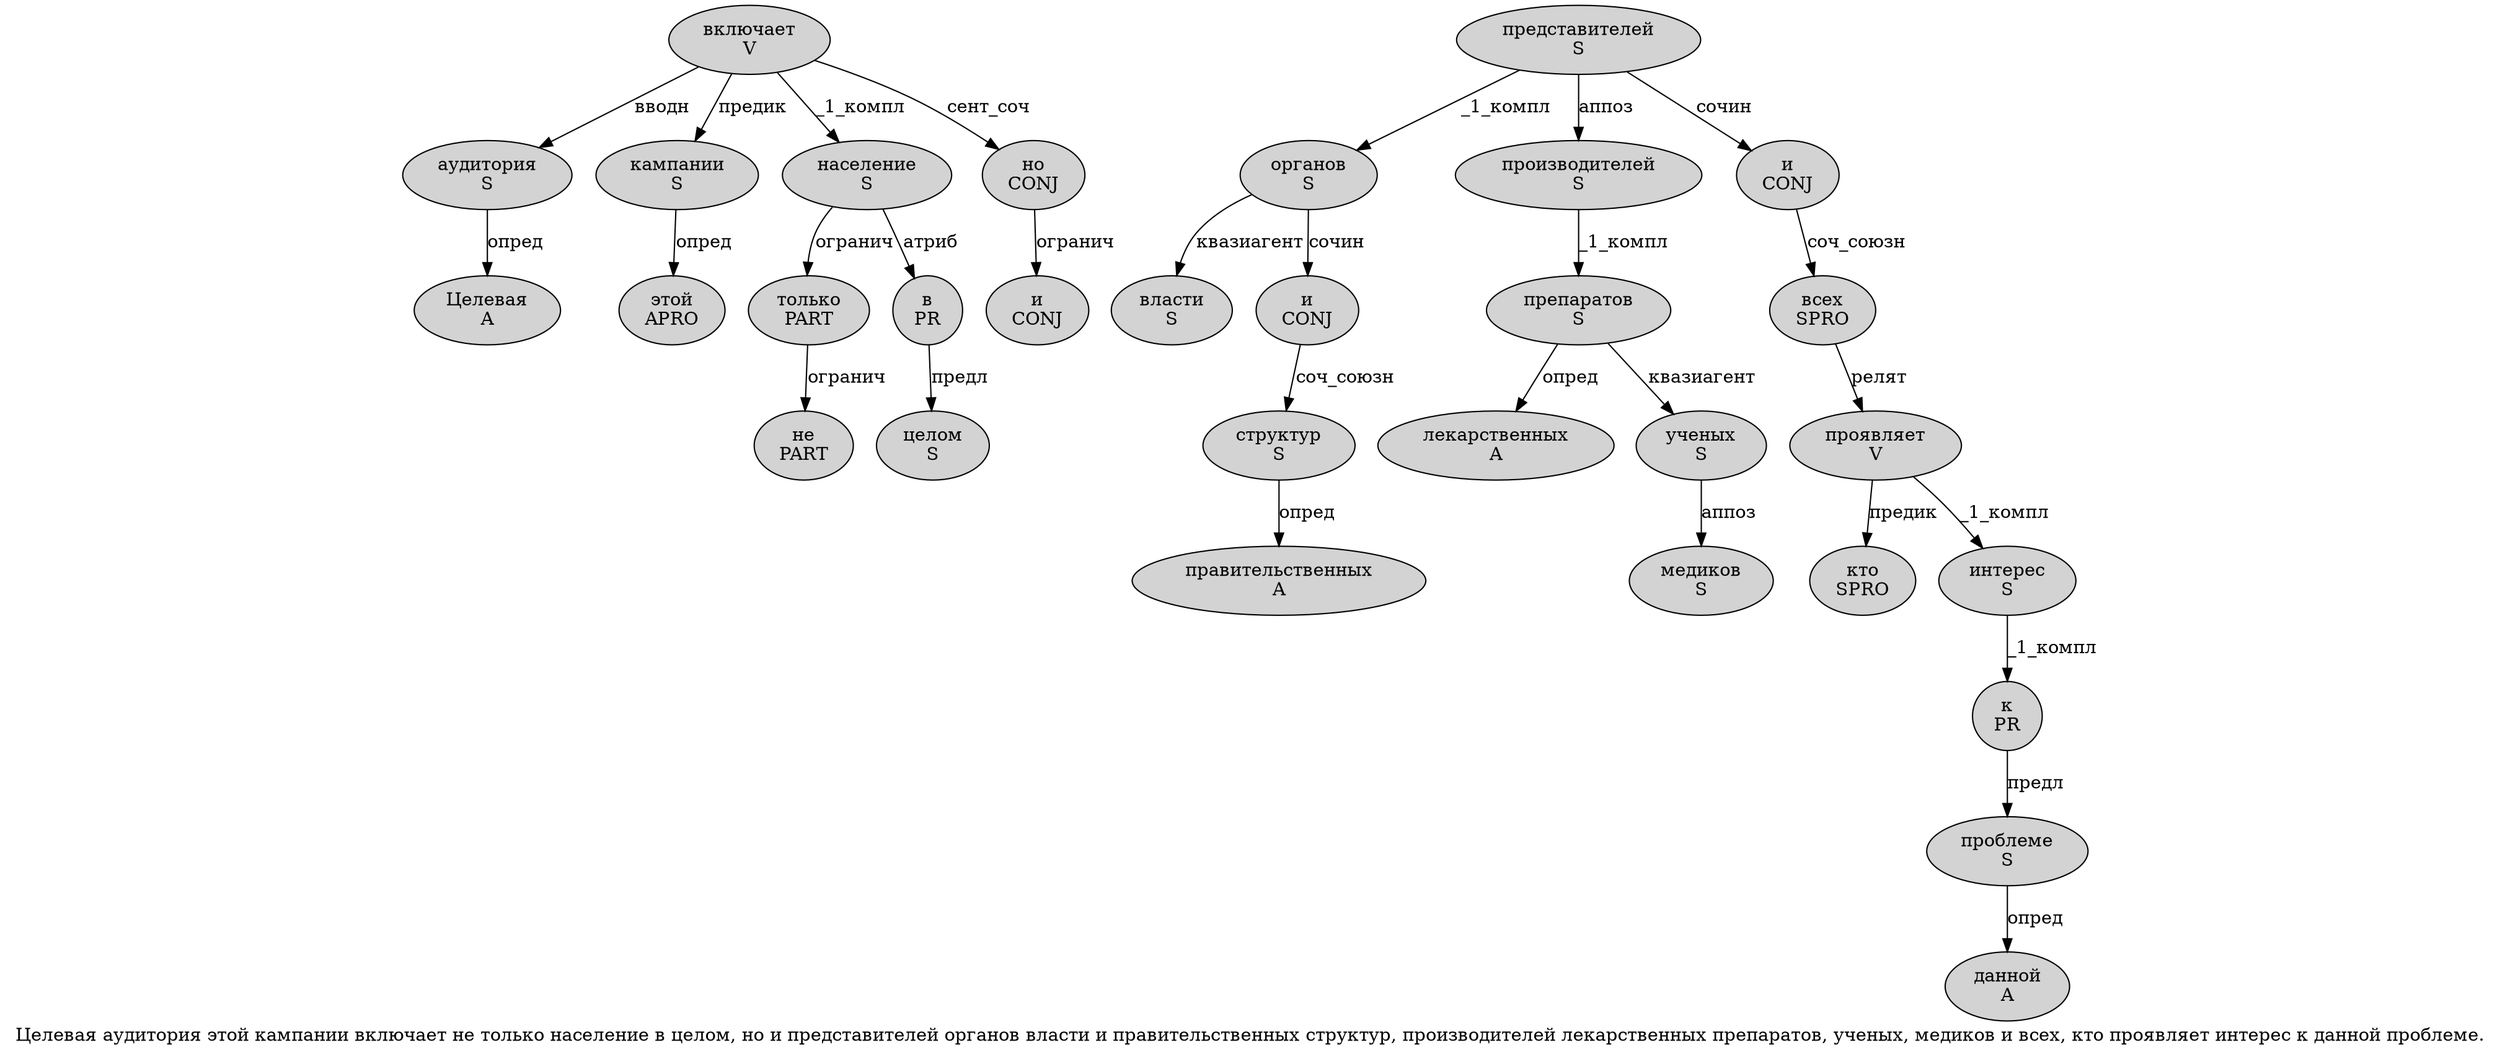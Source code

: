 digraph SENTENCE_486 {
	graph [label="Целевая аудитория этой кампании включает не только население в целом, но и представителей органов власти и правительственных структур, производителей лекарственных препаратов, ученых, медиков и всех, кто проявляет интерес к данной проблеме."]
	node [style=filled]
		0 [label="Целевая
A" color="" fillcolor=lightgray penwidth=1 shape=ellipse]
		1 [label="аудитория
S" color="" fillcolor=lightgray penwidth=1 shape=ellipse]
		2 [label="этой
APRO" color="" fillcolor=lightgray penwidth=1 shape=ellipse]
		3 [label="кампании
S" color="" fillcolor=lightgray penwidth=1 shape=ellipse]
		4 [label="включает
V" color="" fillcolor=lightgray penwidth=1 shape=ellipse]
		5 [label="не
PART" color="" fillcolor=lightgray penwidth=1 shape=ellipse]
		6 [label="только
PART" color="" fillcolor=lightgray penwidth=1 shape=ellipse]
		7 [label="население
S" color="" fillcolor=lightgray penwidth=1 shape=ellipse]
		8 [label="в
PR" color="" fillcolor=lightgray penwidth=1 shape=ellipse]
		9 [label="целом
S" color="" fillcolor=lightgray penwidth=1 shape=ellipse]
		11 [label="но
CONJ" color="" fillcolor=lightgray penwidth=1 shape=ellipse]
		12 [label="и
CONJ" color="" fillcolor=lightgray penwidth=1 shape=ellipse]
		13 [label="представителей
S" color="" fillcolor=lightgray penwidth=1 shape=ellipse]
		14 [label="органов
S" color="" fillcolor=lightgray penwidth=1 shape=ellipse]
		15 [label="власти
S" color="" fillcolor=lightgray penwidth=1 shape=ellipse]
		16 [label="и
CONJ" color="" fillcolor=lightgray penwidth=1 shape=ellipse]
		17 [label="правительственных
A" color="" fillcolor=lightgray penwidth=1 shape=ellipse]
		18 [label="структур
S" color="" fillcolor=lightgray penwidth=1 shape=ellipse]
		20 [label="производителей
S" color="" fillcolor=lightgray penwidth=1 shape=ellipse]
		21 [label="лекарственных
A" color="" fillcolor=lightgray penwidth=1 shape=ellipse]
		22 [label="препаратов
S" color="" fillcolor=lightgray penwidth=1 shape=ellipse]
		24 [label="ученых
S" color="" fillcolor=lightgray penwidth=1 shape=ellipse]
		26 [label="медиков
S" color="" fillcolor=lightgray penwidth=1 shape=ellipse]
		27 [label="и
CONJ" color="" fillcolor=lightgray penwidth=1 shape=ellipse]
		28 [label="всех
SPRO" color="" fillcolor=lightgray penwidth=1 shape=ellipse]
		30 [label="кто
SPRO" color="" fillcolor=lightgray penwidth=1 shape=ellipse]
		31 [label="проявляет
V" color="" fillcolor=lightgray penwidth=1 shape=ellipse]
		32 [label="интерес
S" color="" fillcolor=lightgray penwidth=1 shape=ellipse]
		33 [label="к
PR" color="" fillcolor=lightgray penwidth=1 shape=ellipse]
		34 [label="данной
A" color="" fillcolor=lightgray penwidth=1 shape=ellipse]
		35 [label="проблеме
S" color="" fillcolor=lightgray penwidth=1 shape=ellipse]
			18 -> 17 [label="опред"]
			22 -> 21 [label="опред"]
			22 -> 24 [label="квазиагент"]
			8 -> 9 [label="предл"]
			28 -> 31 [label="релят"]
			11 -> 12 [label="огранич"]
			1 -> 0 [label="опред"]
			16 -> 18 [label="соч_союзн"]
			6 -> 5 [label="огранич"]
			24 -> 26 [label="аппоз"]
			13 -> 14 [label="_1_компл"]
			13 -> 20 [label="аппоз"]
			13 -> 27 [label="сочин"]
			32 -> 33 [label="_1_компл"]
			27 -> 28 [label="соч_союзн"]
			14 -> 15 [label="квазиагент"]
			14 -> 16 [label="сочин"]
			4 -> 1 [label="вводн"]
			4 -> 3 [label="предик"]
			4 -> 7 [label="_1_компл"]
			4 -> 11 [label="сент_соч"]
			3 -> 2 [label="опред"]
			35 -> 34 [label="опред"]
			7 -> 6 [label="огранич"]
			7 -> 8 [label="атриб"]
			20 -> 22 [label="_1_компл"]
			31 -> 30 [label="предик"]
			31 -> 32 [label="_1_компл"]
			33 -> 35 [label="предл"]
}